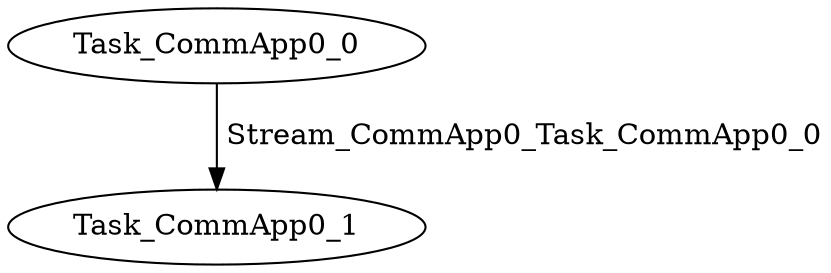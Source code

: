 // CommApp0
digraph {
	Task_CommApp0_0
	Task_CommApp0_1
	Task_CommApp0_0 -> Task_CommApp0_1 [label=" Stream_CommApp0_Task_CommApp0_0"]
}
